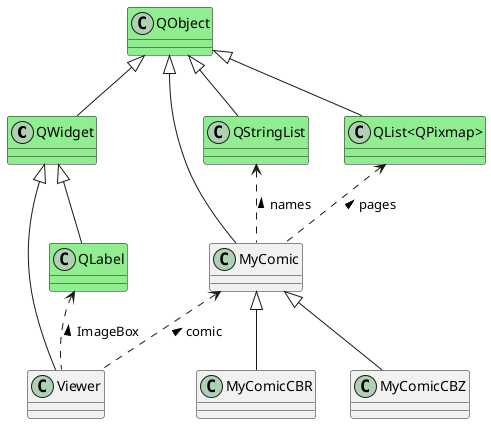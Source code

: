 @startuml
class QWidget #LightGreen
class QObject #LightGreen
class Viewer
class MyComic
class MyComicCBR
class MyComicCBZ
class QStringList #LightGreen
class "QList<QPixmap>" #LightGreen
class QLabel #LightGreen

QObject <|-- QWidget
QObject <|-- QStringList
QWidget <|-- QLabel
QWidget <|-- Viewer
QObject <|-- "QList<QPixmap>"
QLabel <.. Viewer: ImageBox <
QObject <|-- MyComic
QStringList <.. MyComic : names <
"QList<QPixmap>" <.. MyComic : pages <

MyComic <.. Viewer : comic <

MyComic <|-- MyComicCBR
MyComic <|-- MyComicCBZ



@enduml
